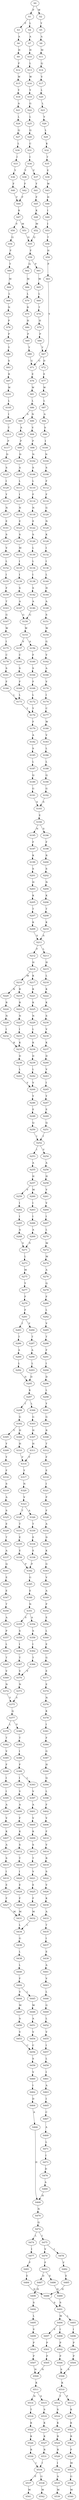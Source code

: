 strict digraph  {
	S0 -> S1 [ label = P ];
	S0 -> S2 [ label = W ];
	S1 -> S3 [ label = F ];
	S1 -> S4 [ label = L ];
	S2 -> S5 [ label = Y ];
	S3 -> S6 [ label = A ];
	S4 -> S7 [ label = A ];
	S5 -> S8 [ label = A ];
	S6 -> S9 [ label = H ];
	S7 -> S10 [ label = H ];
	S8 -> S11 [ label = M ];
	S9 -> S12 [ label = F ];
	S10 -> S13 [ label = L ];
	S11 -> S14 [ label = Q ];
	S12 -> S15 [ label = W ];
	S13 -> S16 [ label = W ];
	S14 -> S17 [ label = V ];
	S15 -> S18 [ label = Y ];
	S16 -> S19 [ label = Y ];
	S17 -> S20 [ label = L ];
	S18 -> S21 [ label = A ];
	S19 -> S22 [ label = G ];
	S20 -> S23 [ label = L ];
	S21 -> S24 [ label = L ];
	S22 -> S25 [ label = L ];
	S23 -> S26 [ label = Y ];
	S24 -> S27 [ label = Q ];
	S25 -> S28 [ label = Q ];
	S26 -> S29 [ label = L ];
	S27 -> S30 [ label = L ];
	S28 -> S31 [ label = C ];
	S29 -> S32 [ label = K ];
	S30 -> S33 [ label = I ];
	S31 -> S34 [ label = I ];
	S32 -> S35 [ label = T ];
	S33 -> S36 [ label = Y ];
	S34 -> S37 [ label = F ];
	S34 -> S38 [ label = Y ];
	S35 -> S39 [ label = E ];
	S36 -> S40 [ label = F ];
	S37 -> S41 [ label = Y ];
	S38 -> S42 [ label = F ];
	S39 -> S43 [ label = W ];
	S40 -> S44 [ label = F ];
	S41 -> S45 [ label = F ];
	S42 -> S44 [ label = F ];
	S43 -> S46 [ label = H ];
	S44 -> S47 [ label = K ];
	S45 -> S48 [ label = K ];
	S46 -> S49 [ label = I ];
	S47 -> S50 [ label = V ];
	S47 -> S51 [ label = M ];
	S48 -> S52 [ label = M ];
	S49 -> S53 [ label = I ];
	S50 -> S54 [ label = Q ];
	S51 -> S55 [ label = Q ];
	S52 -> S55 [ label = Q ];
	S53 -> S56 [ label = T ];
	S54 -> S57 [ label = F ];
	S55 -> S58 [ label = F ];
	S56 -> S59 [ label = H ];
	S57 -> S60 [ label = T ];
	S58 -> S61 [ label = P ];
	S58 -> S62 [ label = Q ];
	S59 -> S63 [ label = P ];
	S60 -> S64 [ label = M ];
	S61 -> S65 [ label = M ];
	S62 -> S66 [ label = M ];
	S63 -> S67 [ label = Y ];
	S64 -> S68 [ label = L ];
	S65 -> S69 [ label = L ];
	S66 -> S70 [ label = L ];
	S67 -> S71 [ label = G ];
	S67 -> S72 [ label = D ];
	S68 -> S73 [ label = N ];
	S69 -> S74 [ label = T ];
	S70 -> S75 [ label = R ];
	S71 -> S76 [ label = E ];
	S72 -> S77 [ label = E ];
	S73 -> S78 [ label = P ];
	S74 -> S79 [ label = H ];
	S75 -> S80 [ label = H ];
	S76 -> S81 [ label = W ];
	S77 -> S82 [ label = W ];
	S78 -> S83 [ label = P ];
	S79 -> S84 [ label = P ];
	S80 -> S85 [ label = P ];
	S81 -> S86 [ label = L ];
	S82 -> S87 [ label = L ];
	S83 -> S88 [ label = Y ];
	S84 -> S67 [ label = Y ];
	S85 -> S89 [ label = Y ];
	S86 -> S90 [ label = N ];
	S86 -> S91 [ label = S ];
	S87 -> S92 [ label = A ];
	S88 -> S93 [ label = S ];
	S89 -> S71 [ label = G ];
	S90 -> S94 [ label = V ];
	S91 -> S95 [ label = A ];
	S92 -> S96 [ label = S ];
	S93 -> S97 [ label = R ];
	S94 -> S98 [ label = P ];
	S95 -> S99 [ label = P ];
	S96 -> S100 [ label = I ];
	S97 -> S101 [ label = W ];
	S98 -> S102 [ label = N ];
	S99 -> S103 [ label = D ];
	S100 -> S104 [ label = N ];
	S101 -> S105 [ label = L ];
	S102 -> S106 [ label = S ];
	S103 -> S107 [ label = A ];
	S104 -> S108 [ label = S ];
	S105 -> S109 [ label = I ];
	S106 -> S110 [ label = L ];
	S107 -> S111 [ label = L ];
	S108 -> S112 [ label = F ];
	S109 -> S113 [ label = T ];
	S110 -> S114 [ label = F ];
	S111 -> S115 [ label = I ];
	S112 -> S116 [ label = F ];
	S113 -> S117 [ label = P ];
	S114 -> S118 [ label = N ];
	S115 -> S119 [ label = N ];
	S116 -> S120 [ label = G ];
	S117 -> S121 [ label = D ];
	S118 -> S122 [ label = E ];
	S119 -> S123 [ label = E ];
	S120 -> S124 [ label = N ];
	S121 -> S125 [ label = S ];
	S122 -> S126 [ label = S ];
	S123 -> S127 [ label = S ];
	S124 -> S128 [ label = K ];
	S125 -> S129 [ label = I ];
	S126 -> S130 [ label = L ];
	S127 -> S131 [ label = M ];
	S128 -> S132 [ label = I ];
	S129 -> S133 [ label = Y ];
	S130 -> S134 [ label = L ];
	S131 -> S135 [ label = I ];
	S132 -> S136 [ label = I ];
	S133 -> S137 [ label = N ];
	S134 -> S138 [ label = I ];
	S135 -> S139 [ label = I ];
	S136 -> S140 [ label = L ];
	S137 -> S141 [ label = E ];
	S138 -> S142 [ label = S ];
	S139 -> S143 [ label = S ];
	S140 -> S144 [ label = H ];
	S141 -> S145 [ label = S ];
	S142 -> S146 [ label = A ];
	S143 -> S147 [ label = A ];
	S144 -> S148 [ label = A ];
	S145 -> S149 [ label = V ];
	S146 -> S150 [ label = G ];
	S147 -> S150 [ label = G ];
	S148 -> S151 [ label = S ];
	S149 -> S152 [ label = L ];
	S150 -> S153 [ label = W ];
	S151 -> S154 [ label = W ];
	S152 -> S155 [ label = I ];
	S153 -> S156 [ label = A ];
	S153 -> S157 [ label = V ];
	S154 -> S158 [ label = G ];
	S155 -> S159 [ label = F ];
	S156 -> S160 [ label = F ];
	S157 -> S161 [ label = C ];
	S158 -> S162 [ label = V ];
	S159 -> S163 [ label = T ];
	S160 -> S164 [ label = S ];
	S161 -> S165 [ label = S ];
	S162 -> S166 [ label = A ];
	S163 -> S167 [ label = G ];
	S164 -> S168 [ label = F ];
	S165 -> S169 [ label = F ];
	S166 -> S170 [ label = V ];
	S167 -> S171 [ label = W ];
	S168 -> S172 [ label = L ];
	S169 -> S173 [ label = L ];
	S170 -> S174 [ label = I ];
	S171 -> S175 [ label = I ];
	S172 -> S176 [ label = Y ];
	S173 -> S176 [ label = Y ];
	S174 -> S177 [ label = C ];
	S175 -> S178 [ label = C ];
	S176 -> S179 [ label = F ];
	S177 -> S180 [ label = W ];
	S178 -> S181 [ label = S ];
	S179 -> S182 [ label = A ];
	S180 -> S183 [ label = V ];
	S181 -> S184 [ label = F ];
	S182 -> S185 [ label = S ];
	S183 -> S186 [ label = L ];
	S184 -> S173 [ label = L ];
	S185 -> S187 [ label = L ];
	S186 -> S188 [ label = L ];
	S187 -> S189 [ label = Q ];
	S188 -> S190 [ label = Q ];
	S189 -> S191 [ label = G ];
	S190 -> S192 [ label = G ];
	S191 -> S193 [ label = S ];
	S192 -> S193 [ label = S ];
	S193 -> S194 [ label = E ];
	S194 -> S195 [ label = N ];
	S194 -> S196 [ label = S ];
	S195 -> S197 [ label = F ];
	S196 -> S198 [ label = F ];
	S197 -> S199 [ label = K ];
	S198 -> S200 [ label = R ];
	S199 -> S201 [ label = S ];
	S200 -> S202 [ label = S ];
	S201 -> S203 [ label = H ];
	S202 -> S204 [ label = N ];
	S203 -> S205 [ label = K ];
	S204 -> S206 [ label = K ];
	S205 -> S207 [ label = T ];
	S206 -> S208 [ label = T ];
	S207 -> S209 [ label = K ];
	S208 -> S210 [ label = K ];
	S209 -> S211 [ label = S ];
	S210 -> S211 [ label = S ];
	S211 -> S212 [ label = F ];
	S211 -> S213 [ label = L ];
	S212 -> S214 [ label = H ];
	S213 -> S215 [ label = H ];
	S214 -> S216 [ label = M ];
	S214 -> S217 [ label = K ];
	S215 -> S218 [ label = L ];
	S216 -> S219 [ label = R ];
	S216 -> S220 [ label = K ];
	S217 -> S221 [ label = K ];
	S218 -> S222 [ label = K ];
	S219 -> S223 [ label = R ];
	S220 -> S224 [ label = R ];
	S221 -> S225 [ label = K ];
	S222 -> S226 [ label = K ];
	S223 -> S227 [ label = N ];
	S224 -> S228 [ label = N ];
	S225 -> S229 [ label = N ];
	S226 -> S230 [ label = S ];
	S227 -> S231 [ label = I ];
	S228 -> S232 [ label = I ];
	S229 -> S233 [ label = L ];
	S230 -> S234 [ label = V ];
	S231 -> S235 [ label = K ];
	S232 -> S235 [ label = K ];
	S233 -> S236 [ label = K ];
	S234 -> S237 [ label = K ];
	S235 -> S238 [ label = D ];
	S236 -> S239 [ label = D ];
	S237 -> S240 [ label = D ];
	S238 -> S241 [ label = L ];
	S239 -> S242 [ label = L ];
	S240 -> S243 [ label = V ];
	S241 -> S244 [ label = V ];
	S242 -> S244 [ label = V ];
	S243 -> S245 [ label = I ];
	S244 -> S246 [ label = Y ];
	S245 -> S247 [ label = Y ];
	S246 -> S248 [ label = E ];
	S247 -> S249 [ label = E ];
	S248 -> S250 [ label = Q ];
	S249 -> S251 [ label = Q ];
	S250 -> S252 [ label = I ];
	S251 -> S252 [ label = I ];
	S252 -> S253 [ label = I ];
	S252 -> S254 [ label = V ];
	S253 -> S255 [ label = A ];
	S254 -> S256 [ label = A ];
	S255 -> S257 [ label = H ];
	S256 -> S258 [ label = H ];
	S257 -> S259 [ label = V ];
	S257 -> S260 [ label = M ];
	S258 -> S261 [ label = V ];
	S259 -> S262 [ label = I ];
	S260 -> S263 [ label = I ];
	S261 -> S264 [ label = V ];
	S262 -> S265 [ label = I ];
	S263 -> S266 [ label = I ];
	S264 -> S267 [ label = I ];
	S265 -> S268 [ label = A ];
	S266 -> S269 [ label = A ];
	S267 -> S270 [ label = L ];
	S268 -> S271 [ label = V ];
	S269 -> S271 [ label = V ];
	S270 -> S272 [ label = M ];
	S271 -> S273 [ label = L ];
	S272 -> S274 [ label = M ];
	S273 -> S275 [ label = M ];
	S274 -> S276 [ label = A ];
	S275 -> S277 [ label = Y ];
	S276 -> S278 [ label = Q ];
	S277 -> S279 [ label = F ];
	S278 -> S280 [ label = F ];
	S279 -> S281 [ label = F ];
	S280 -> S282 [ label = L ];
	S281 -> S283 [ label = I ];
	S281 -> S284 [ label = V ];
	S282 -> S285 [ label = V ];
	S283 -> S286 [ label = T ];
	S284 -> S287 [ label = T ];
	S285 -> S288 [ label = T ];
	S286 -> S289 [ label = A ];
	S287 -> S290 [ label = A ];
	S288 -> S291 [ label = F ];
	S289 -> S292 [ label = L ];
	S290 -> S293 [ label = L ];
	S291 -> S294 [ label = I ];
	S292 -> S295 [ label = D ];
	S293 -> S295 [ label = D ];
	S294 -> S296 [ label = D ];
	S295 -> S297 [ label = K ];
	S296 -> S298 [ label = L ];
	S297 -> S299 [ label = I ];
	S297 -> S300 [ label = L ];
	S298 -> S301 [ label = Y ];
	S299 -> S302 [ label = G ];
	S300 -> S303 [ label = G ];
	S301 -> S304 [ label = G ];
	S302 -> S305 [ label = Y ];
	S302 -> S306 [ label = H ];
	S303 -> S307 [ label = H ];
	S304 -> S308 [ label = R ];
	S305 -> S309 [ label = Y ];
	S306 -> S310 [ label = H ];
	S307 -> S311 [ label = H ];
	S308 -> S312 [ label = T ];
	S309 -> S313 [ label = Y ];
	S310 -> S314 [ label = F ];
	S311 -> S314 [ label = F ];
	S312 -> S315 [ label = F ];
	S313 -> S316 [ label = F ];
	S314 -> S317 [ label = Y ];
	S315 -> S318 [ label = E ];
	S316 -> S319 [ label = S ];
	S317 -> S320 [ label = N ];
	S318 -> S321 [ label = I ];
	S319 -> S322 [ label = A ];
	S320 -> S323 [ label = V ];
	S321 -> S324 [ label = P ];
	S322 -> S325 [ label = S ];
	S323 -> S326 [ label = A ];
	S323 -> S327 [ label = T ];
	S324 -> S328 [ label = F ];
	S325 -> S329 [ label = E ];
	S326 -> S330 [ label = T ];
	S327 -> S331 [ label = T ];
	S328 -> S332 [ label = A ];
	S329 -> S333 [ label = T ];
	S330 -> S334 [ label = E ];
	S331 -> S335 [ label = E ];
	S332 -> S336 [ label = D ];
	S333 -> S337 [ label = A ];
	S334 -> S338 [ label = E ];
	S335 -> S339 [ label = E ];
	S336 -> S340 [ label = K ];
	S337 -> S341 [ label = Q ];
	S338 -> S342 [ label = P ];
	S339 -> S342 [ label = P ];
	S340 -> S343 [ label = G ];
	S341 -> S344 [ label = E ];
	S342 -> S345 [ label = G ];
	S343 -> S346 [ label = V ];
	S344 -> S347 [ label = E ];
	S345 -> S348 [ label = E ];
	S346 -> S349 [ label = A ];
	S347 -> S350 [ label = T ];
	S348 -> S351 [ label = N ];
	S349 -> S352 [ label = P ];
	S350 -> S353 [ label = A ];
	S351 -> S354 [ label = A ];
	S351 -> S355 [ label = V ];
	S352 -> S356 [ label = E ];
	S353 -> S357 [ label = P ];
	S354 -> S358 [ label = S ];
	S355 -> S359 [ label = S ];
	S356 -> S360 [ label = L ];
	S357 -> S361 [ label = L ];
	S358 -> S362 [ label = I ];
	S359 -> S363 [ label = I ];
	S360 -> S364 [ label = E ];
	S361 -> S365 [ label = T ];
	S362 -> S366 [ label = T ];
	S363 -> S367 [ label = T ];
	S364 -> S368 [ label = G ];
	S365 -> S369 [ label = V ];
	S366 -> S370 [ label = V ];
	S367 -> S370 [ label = V ];
	S368 -> S371 [ label = E ];
	S369 -> S372 [ label = N ];
	S370 -> S373 [ label = N ];
	S371 -> S374 [ label = E ];
	S372 -> S375 [ label = Y ];
	S373 -> S375 [ label = Y ];
	S374 -> S376 [ label = N ];
	S375 -> S377 [ label = Q ];
	S376 -> S378 [ label = K ];
	S377 -> S379 [ label = L ];
	S377 -> S380 [ label = V ];
	S378 -> S381 [ label = I ];
	S379 -> S382 [ label = T ];
	S380 -> S383 [ label = T ];
	S381 -> S384 [ label = F ];
	S382 -> S385 [ label = V ];
	S383 -> S386 [ label = I ];
	S384 -> S387 [ label = G ];
	S385 -> S388 [ label = F ];
	S386 -> S389 [ label = F ];
	S387 -> S390 [ label = H ];
	S388 -> S391 [ label = I ];
	S389 -> S392 [ label = I ];
	S389 -> S393 [ label = L ];
	S390 -> S394 [ label = Q ];
	S391 -> S395 [ label = I ];
	S392 -> S396 [ label = V ];
	S393 -> S397 [ label = V ];
	S394 -> S398 [ label = L ];
	S395 -> S399 [ label = A ];
	S396 -> S400 [ label = A ];
	S397 -> S401 [ label = A ];
	S398 -> S402 [ label = F ];
	S399 -> S403 [ label = V ];
	S400 -> S404 [ label = F ];
	S401 -> S405 [ label = V ];
	S402 -> S406 [ label = V ];
	S403 -> S407 [ label = K ];
	S404 -> S408 [ label = K ];
	S405 -> S409 [ label = K ];
	S406 -> S410 [ label = F ];
	S407 -> S411 [ label = A ];
	S408 -> S412 [ label = S ];
	S409 -> S413 [ label = S ];
	S410 -> S414 [ label = V ];
	S411 -> S415 [ label = S ];
	S412 -> S416 [ label = T ];
	S413 -> S417 [ label = T ];
	S414 -> S418 [ label = R ];
	S415 -> S419 [ label = I ];
	S416 -> S420 [ label = I ];
	S417 -> S421 [ label = V ];
	S418 -> S422 [ label = S ];
	S419 -> S423 [ label = E ];
	S420 -> S424 [ label = E ];
	S421 -> S425 [ label = E ];
	S422 -> S426 [ label = V ];
	S423 -> S427 [ label = F ];
	S424 -> S428 [ label = F ];
	S425 -> S429 [ label = F ];
	S426 -> S430 [ label = K ];
	S427 -> S431 [ label = M ];
	S428 -> S431 [ label = M ];
	S429 -> S432 [ label = M ];
	S430 -> S433 [ label = A ];
	S431 -> S434 [ label = L ];
	S432 -> S434 [ label = L ];
	S433 -> S435 [ label = T ];
	S434 -> S436 [ label = G ];
	S435 -> S437 [ label = I ];
	S436 -> S438 [ label = L ];
	S437 -> S439 [ label = E ];
	S438 -> S440 [ label = L ];
	S439 -> S441 [ label = A ];
	S440 -> S442 [ label = F ];
	S441 -> S443 [ label = V ];
	S442 -> S444 [ label = V ];
	S442 -> S445 [ label = L ];
	S443 -> S446 [ label = L ];
	S444 -> S447 [ label = M ];
	S445 -> S448 [ label = M ];
	S446 -> S449 [ label = G ];
	S447 -> S450 [ label = A ];
	S448 -> S451 [ label = A ];
	S449 -> S452 [ label = L ];
	S450 -> S453 [ label = V ];
	S451 -> S454 [ label = V ];
	S452 -> S455 [ label = V ];
	S453 -> S456 [ label = C ];
	S454 -> S456 [ label = C ];
	S455 -> S457 [ label = I ];
	S456 -> S458 [ label = S ];
	S457 -> S459 [ label = L ];
	S458 -> S460 [ label = V ];
	S459 -> S461 [ label = I ];
	S460 -> S462 [ label = I ];
	S461 -> S463 [ label = A ];
	S462 -> S464 [ label = D ];
	S463 -> S465 [ label = I ];
	S464 -> S466 [ label = A ];
	S465 -> S467 [ label = C ];
	S466 -> S468 [ label = H ];
	S467 -> S469 [ label = A ];
	S468 -> S470 [ label = N ];
	S469 -> S471 [ label = L ];
	S470 -> S472 [ label = Q ];
	S471 -> S473 [ label = I ];
	S472 -> S474 [ label = L ];
	S472 -> S475 [ label = I ];
	S473 -> S476 [ label = D ];
	S474 -> S477 [ label = I ];
	S475 -> S478 [ label = I ];
	S475 -> S479 [ label = V ];
	S476 -> S480 [ label = A ];
	S477 -> S481 [ label = F ];
	S478 -> S482 [ label = F ];
	S479 -> S483 [ label = F ];
	S480 -> S468 [ label = H ];
	S481 -> S484 [ label = E ];
	S482 -> S485 [ label = E ];
	S483 -> S486 [ label = E ];
	S483 -> S487 [ label = D ];
	S484 -> S488 [ label = H ];
	S485 -> S488 [ label = H ];
	S486 -> S489 [ label = H ];
	S487 -> S490 [ label = H ];
	S488 -> S491 [ label = S ];
	S489 -> S491 [ label = S ];
	S490 -> S492 [ label = S ];
	S491 -> S493 [ label = L ];
	S491 -> S494 [ label = M ];
	S492 -> S495 [ label = L ];
	S493 -> S496 [ label = I ];
	S494 -> S497 [ label = V ];
	S494 -> S498 [ label = I ];
	S495 -> S499 [ label = V ];
	S496 -> S500 [ label = P ];
	S497 -> S501 [ label = P ];
	S498 -> S502 [ label = P ];
	S499 -> S503 [ label = P ];
	S500 -> S504 [ label = P ];
	S501 -> S505 [ label = P ];
	S502 -> S506 [ label = P ];
	S503 -> S507 [ label = P ];
	S504 -> S508 [ label = S ];
	S505 -> S509 [ label = N ];
	S506 -> S508 [ label = S ];
	S507 -> S509 [ label = N ];
	S508 -> S510 [ label = K ];
	S509 -> S511 [ label = K ];
	S510 -> S512 [ label = T ];
	S510 -> S513 [ label = P ];
	S511 -> S514 [ label = N ];
	S511 -> S515 [ label = S ];
	S512 -> S516 [ label = S ];
	S513 -> S517 [ label = K ];
	S514 -> S518 [ label = T ];
	S515 -> S519 [ label = S ];
	S516 -> S520 [ label = K ];
	S517 -> S521 [ label = K ];
	S518 -> S522 [ label = K ];
	S519 -> S523 [ label = K ];
	S520 -> S524 [ label = R ];
	S521 -> S525 [ label = R ];
	S522 -> S526 [ label = K ];
	S523 -> S527 [ label = K ];
	S524 -> S528 [ label = R ];
	S525 -> S529 [ label = P ];
	S526 -> S530 [ label = R ];
	S527 -> S531 [ label = R ];
	S528 -> S532 [ label = I ];
	S529 -> S533 [ label = M ];
	S530 -> S534 [ label = I ];
	S531 -> S534 [ label = I ];
	S532 -> S535 [ label = A ];
	S533 -> S536 [ label = G ];
	S534 -> S537 [ label = P ];
	S534 -> S538 [ label = G ];
	S535 -> S539 [ label = M ];
	S536 -> S540 [ label = M ];
	S537 -> S541 [ label = M ];
	S538 -> S542 [ label = M ];
}
